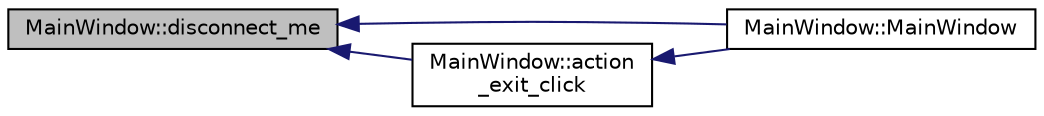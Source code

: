 digraph "MainWindow::disconnect_me"
{
  edge [fontname="Helvetica",fontsize="10",labelfontname="Helvetica",labelfontsize="10"];
  node [fontname="Helvetica",fontsize="10",shape=record];
  rankdir="LR";
  Node85 [label="MainWindow::disconnect_me",height=0.2,width=0.4,color="black", fillcolor="grey75", style="filled", fontcolor="black"];
  Node85 -> Node86 [dir="back",color="midnightblue",fontsize="10",style="solid",fontname="Helvetica"];
  Node86 [label="MainWindow::MainWindow",height=0.2,width=0.4,color="black", fillcolor="white", style="filled",URL="$class_main_window.html#a996c5a2b6f77944776856f08ec30858d",tooltip="Konstruktor parametryczny klasy MainWindow. "];
  Node85 -> Node87 [dir="back",color="midnightblue",fontsize="10",style="solid",fontname="Helvetica"];
  Node87 [label="MainWindow::action\l_exit_click",height=0.2,width=0.4,color="black", fillcolor="white", style="filled",URL="$class_main_window.html#a43f1250800036cd68a802a31f225fd9a",tooltip="Reakcja na wcisniecie opcji \"Wyjdz\". "];
  Node87 -> Node86 [dir="back",color="midnightblue",fontsize="10",style="solid",fontname="Helvetica"];
}
